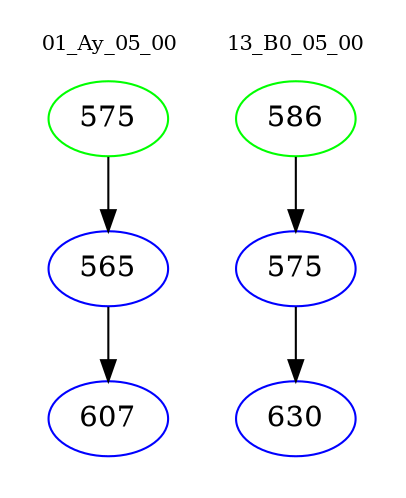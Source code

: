 digraph{
subgraph cluster_0 {
color = white
label = "01_Ay_05_00";
fontsize=10;
T0_575 [label="575", color="green"]
T0_575 -> T0_565 [color="black"]
T0_565 [label="565", color="blue"]
T0_565 -> T0_607 [color="black"]
T0_607 [label="607", color="blue"]
}
subgraph cluster_1 {
color = white
label = "13_B0_05_00";
fontsize=10;
T1_586 [label="586", color="green"]
T1_586 -> T1_575 [color="black"]
T1_575 [label="575", color="blue"]
T1_575 -> T1_630 [color="black"]
T1_630 [label="630", color="blue"]
}
}
